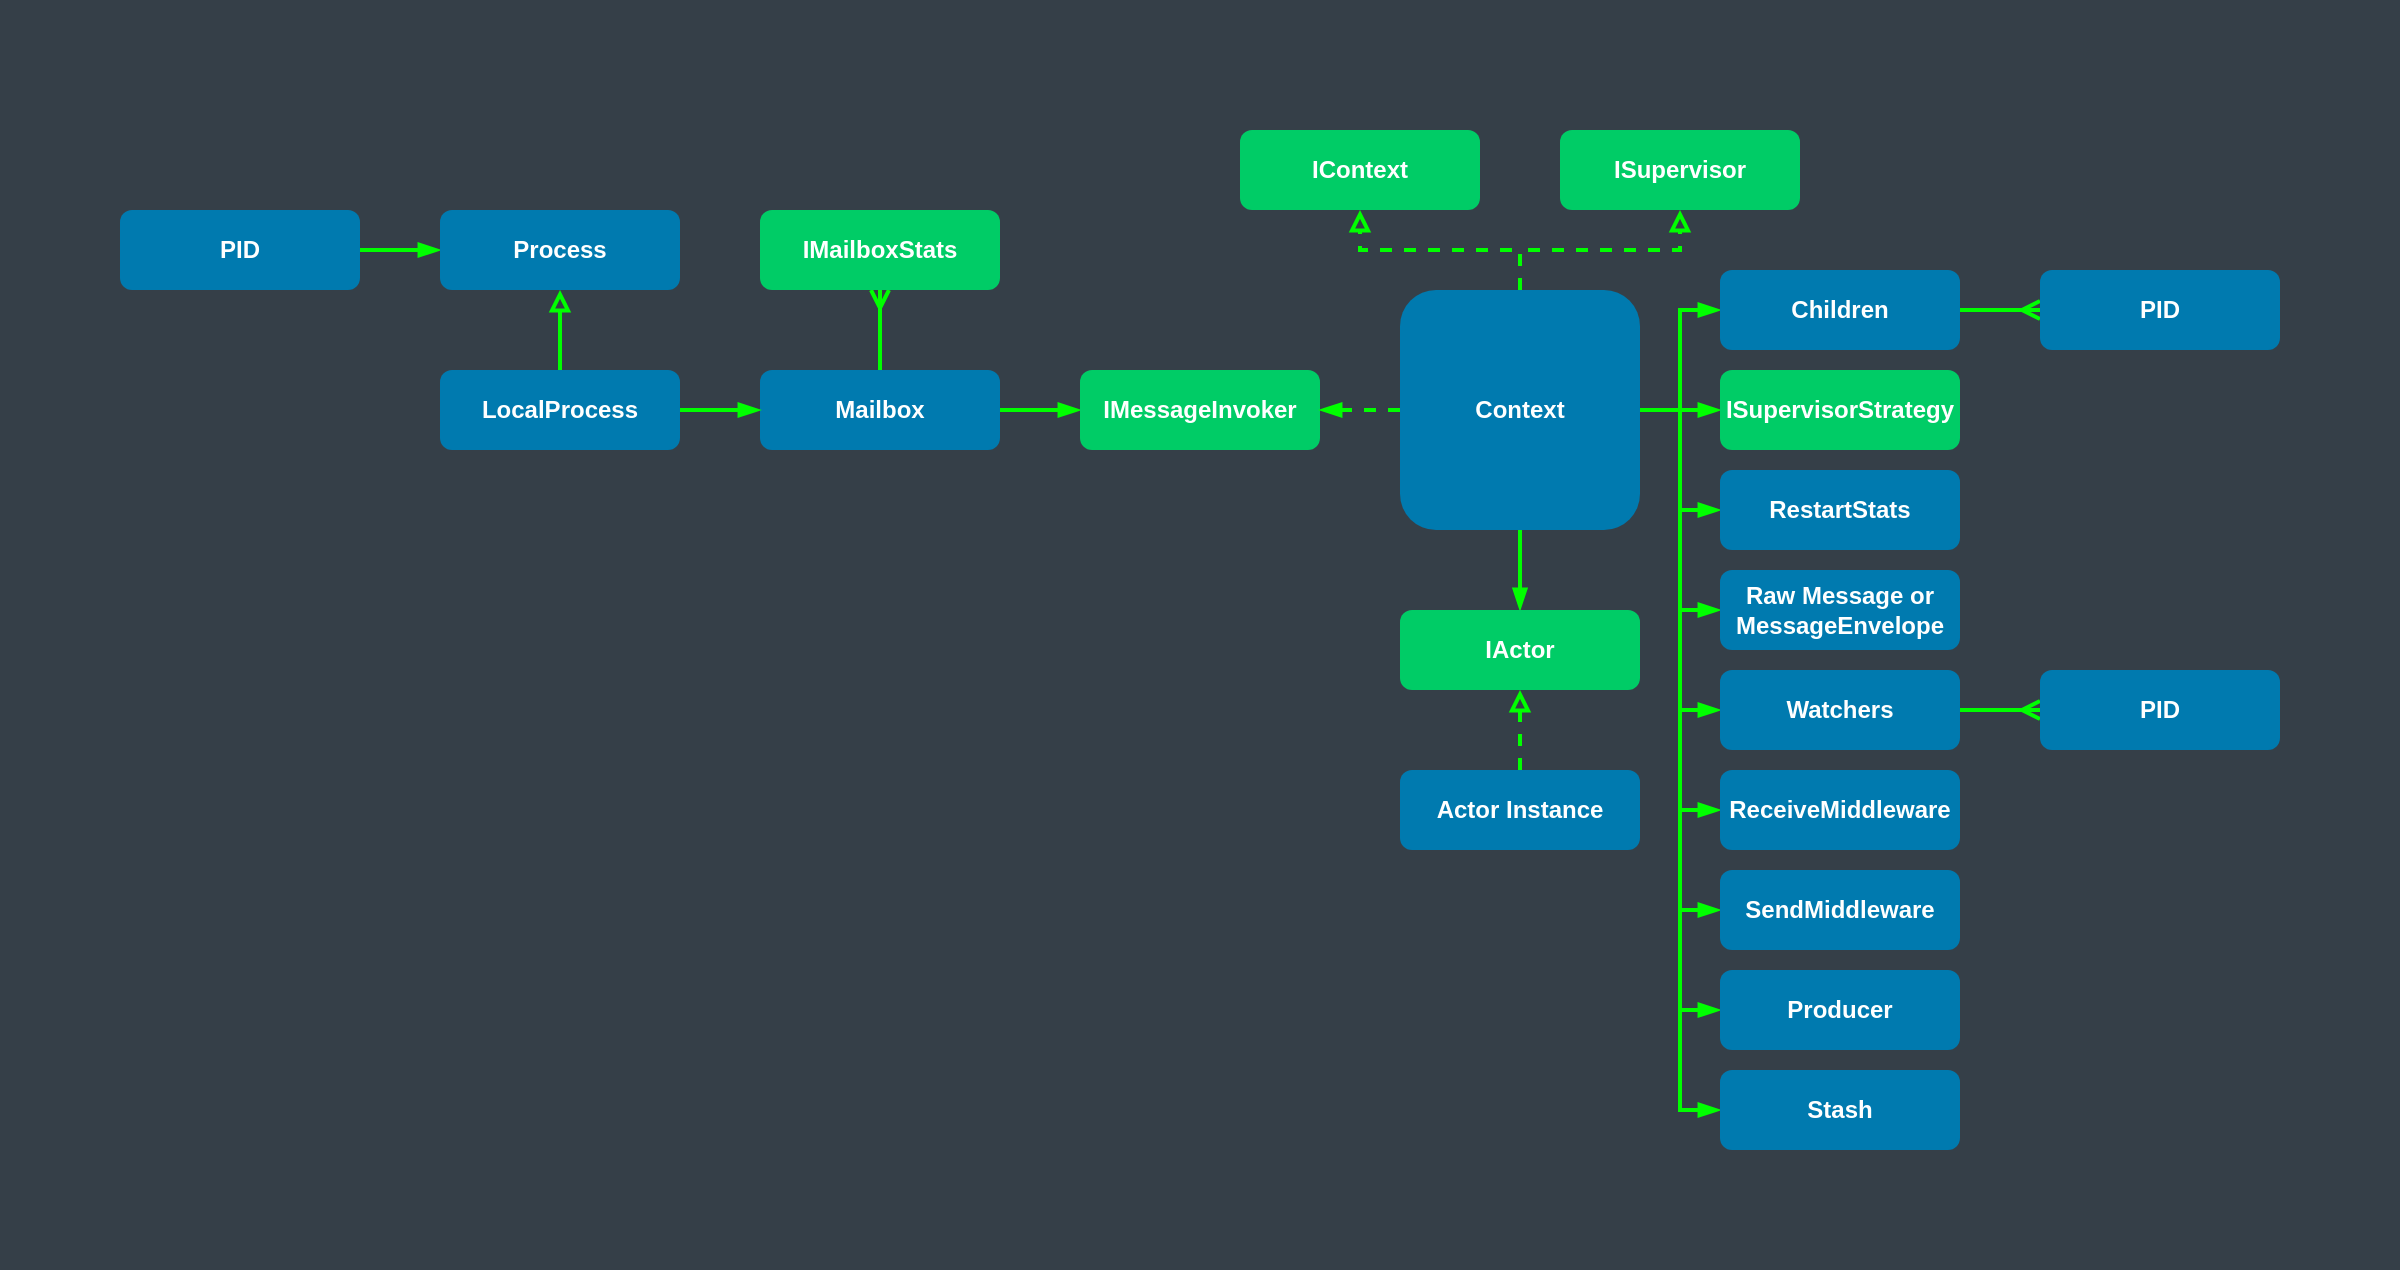 <mxfile version="14.4.3" type="device" pages="2"><diagram name="Page-1" id="0"><mxGraphModel dx="1346" dy="725" grid="1" gridSize="10" guides="1" tooltips="1" connect="1" arrows="1" fold="1" page="0" pageScale="1" pageWidth="826" pageHeight="1169" background="#ffffff" math="0" shadow="0"><root><mxCell id="0"/><mxCell id="1" parent="0"/><mxCell id="uPy5qjvzVMVeFC4o1i5V-62" value="" style="rounded=0;whiteSpace=wrap;html=1;fontColor=#FFFFFF;strokeColor=none;fillColor=#353F48;" parent="1" vertex="1"><mxGeometry x="-220" y="95" width="1200" height="635" as="geometry"/></mxCell><mxCell id="5" style="edgeStyle=none;rounded=0;comic=0;html=1;exitX=0.5;exitY=1;entryX=0.5;entryY=0;jettySize=auto;orthogonalLoop=1;fontFamily=Helvetica;strokeWidth=2;strokeColor=#00FF00;endArrow=blockThin;endFill=1;" parent="1" source="4" target="40" edge="1"><mxGeometry relative="1" as="geometry"><mxPoint x="540.294" y="399.765" as="targetPoint"/></mxGeometry></mxCell><mxCell id="14" style="rounded=0;comic=0;html=1;exitX=1;exitY=0.5;entryX=0;entryY=0.5;jettySize=auto;orthogonalLoop=1;fontFamily=Helvetica;elbow=vertical;edgeStyle=orthogonalEdgeStyle;strokeWidth=2;strokeColor=#00FF00;endArrow=blockThin;endFill=1;" parent="1" source="4" target="13" edge="1"><mxGeometry relative="1" as="geometry"/></mxCell><mxCell id="16" style="rounded=0;comic=0;html=1;exitX=1;exitY=0.5;entryX=0;entryY=0.5;jettySize=auto;orthogonalLoop=1;fontFamily=Helvetica;elbow=vertical;edgeStyle=orthogonalEdgeStyle;strokeWidth=2;strokeColor=#00FF00;endArrow=blockThin;endFill=1;" parent="1" source="4" target="15" edge="1"><mxGeometry relative="1" as="geometry"/></mxCell><mxCell id="18" style="rounded=0;comic=0;html=1;entryX=0;entryY=0.5;jettySize=auto;orthogonalLoop=1;fontFamily=Helvetica;elbow=vertical;edgeStyle=orthogonalEdgeStyle;strokeWidth=2;strokeColor=#00FF00;endArrow=blockThin;endFill=1;" parent="1" source="4" target="17" edge="1"><mxGeometry relative="1" as="geometry"/></mxCell><mxCell id="22" style="rounded=0;comic=0;html=1;entryX=0;entryY=0.5;jettySize=auto;orthogonalLoop=1;fontFamily=Helvetica;elbow=vertical;edgeStyle=orthogonalEdgeStyle;strokeWidth=2;strokeColor=#00FF00;endArrow=blockThin;endFill=1;" parent="1" source="4" target="19" edge="1"><mxGeometry relative="1" as="geometry"/></mxCell><mxCell id="24" style="rounded=0;comic=0;html=1;exitX=1;exitY=0.5;entryX=0;entryY=0.5;jettySize=auto;orthogonalLoop=1;fontFamily=Helvetica;elbow=vertical;edgeStyle=orthogonalEdgeStyle;strokeWidth=2;strokeColor=#00FF00;endArrow=blockThin;endFill=1;" parent="1" source="4" target="23" edge="1"><mxGeometry relative="1" as="geometry"/></mxCell><mxCell id="27" style="rounded=0;comic=0;html=1;exitX=1;exitY=0.5;entryX=0;entryY=0.5;jettySize=auto;orthogonalLoop=1;fontFamily=Helvetica;elbow=vertical;edgeStyle=orthogonalEdgeStyle;strokeWidth=2;strokeColor=#00FF00;endArrow=blockThin;endFill=1;" parent="1" source="4" target="25" edge="1"><mxGeometry relative="1" as="geometry"/></mxCell><mxCell id="28" style="rounded=0;comic=0;html=1;exitX=1;exitY=0.5;entryX=0;entryY=0.5;jettySize=auto;orthogonalLoop=1;fontFamily=Helvetica;elbow=vertical;edgeStyle=orthogonalEdgeStyle;strokeWidth=2;strokeColor=#00FF00;endArrow=blockThin;endFill=1;" parent="1" source="4" target="26" edge="1"><mxGeometry relative="1" as="geometry"/></mxCell><mxCell id="30" style="rounded=0;comic=0;html=1;exitX=1;exitY=0.5;entryX=0;entryY=0.5;jettySize=auto;orthogonalLoop=1;fontFamily=Helvetica;elbow=vertical;edgeStyle=orthogonalEdgeStyle;strokeWidth=2;strokeColor=#00FF00;endArrow=blockThin;endFill=1;" parent="1" source="4" target="29" edge="1"><mxGeometry relative="1" as="geometry"/></mxCell><mxCell id="48" style="edgeStyle=orthogonalEdgeStyle;rounded=0;comic=0;html=1;exitX=1;exitY=0.5;entryX=0;entryY=0.5;jettySize=auto;orthogonalLoop=1;fontFamily=Helvetica;strokeWidth=2;strokeColor=#00FF00;endArrow=blockThin;endFill=1;" parent="1" source="4" target="47" edge="1"><mxGeometry relative="1" as="geometry"/></mxCell><mxCell id="50" style="edgeStyle=orthogonalEdgeStyle;rounded=0;comic=0;html=1;exitX=0.5;exitY=0;entryX=0.5;entryY=1;jettySize=auto;orthogonalLoop=1;fontFamily=Helvetica;dashed=1;strokeWidth=2;endArrow=block;endFill=0;strokeColor=#00FF00;" parent="1" source="4" target="49" edge="1"><mxGeometry relative="1" as="geometry"/></mxCell><mxCell id="4" value="Context" style="rounded=1;whiteSpace=wrap;html=1;shadow=0;comic=0;fontFamily=Helvetica;strokeWidth=2;strokeColor=none;fillColor=#007AAF;fontColor=#FFFFFF;fontStyle=1" parent="1" vertex="1"><mxGeometry x="480" y="240" width="120" height="120" as="geometry"/></mxCell><mxCell id="7" style="edgeStyle=none;rounded=0;comic=0;html=1;exitX=1;exitY=0.5;entryX=0;entryY=0.5;jettySize=auto;orthogonalLoop=1;fontFamily=Helvetica;strokeWidth=2;strokeColor=#00FF00;endArrow=blockThin;endFill=1;" parent="1" source="6" target="42" edge="1"><mxGeometry relative="1" as="geometry"><mxPoint x="300.294" y="299.765" as="targetPoint"/></mxGeometry></mxCell><mxCell id="52" value="" style="edgeStyle=orthogonalEdgeStyle;rounded=0;comic=0;html=1;exitX=0.5;exitY=0;entryX=0.5;entryY=1;jettySize=auto;orthogonalLoop=1;fontFamily=Helvetica;endArrow=ERmany;endFill=0;strokeWidth=2;strokeColor=#00FF00;" parent="1" source="6" target="51" edge="1"><mxGeometry relative="1" as="geometry"/></mxCell><mxCell id="6" value="Mailbox" style="rounded=1;whiteSpace=wrap;html=1;shadow=0;comic=0;fontFamily=Helvetica;strokeWidth=2;strokeColor=none;fillColor=#007AAF;fontColor=#FFFFFF;fontStyle=1" parent="1" vertex="1"><mxGeometry x="160" y="280" width="120" height="40" as="geometry"/></mxCell><mxCell id="12" style="edgeStyle=none;rounded=0;comic=0;html=1;exitX=1;exitY=0.5;entryX=0;entryY=0.5;jettySize=auto;orthogonalLoop=1;fontFamily=Helvetica;strokeWidth=2;strokeColor=#00FF00;endArrow=blockThin;endFill=1;" parent="1" source="8" target="6" edge="1"><mxGeometry relative="1" as="geometry"/></mxCell><mxCell id="62" style="edgeStyle=orthogonalEdgeStyle;rounded=0;comic=0;html=1;exitX=0.5;exitY=0;entryX=0.5;entryY=1;endArrow=block;endFill=0;jettySize=auto;orthogonalLoop=1;strokeWidth=2;fontFamily=Helvetica;strokeColor=#00FF00;" parent="1" source="8" target="61" edge="1"><mxGeometry relative="1" as="geometry"/></mxCell><mxCell id="8" value="LocalProcess" style="rounded=1;whiteSpace=wrap;html=1;shadow=0;comic=0;fontFamily=Helvetica;strokeWidth=2;strokeColor=none;fillColor=#007AAF;fontColor=#FFFFFF;fontStyle=1" parent="1" vertex="1"><mxGeometry y="280" width="120" height="40" as="geometry"/></mxCell><mxCell id="31" style="edgeStyle=orthogonalEdgeStyle;rounded=0;comic=0;html=1;exitX=1;exitY=0.5;entryX=0;entryY=0.5;jettySize=auto;orthogonalLoop=1;fontFamily=Helvetica;strokeWidth=2;strokeColor=#00FF00;endArrow=blockThin;endFill=1;" parent="1" source="10" target="61" edge="1"><mxGeometry relative="1" as="geometry"><Array as="points"/></mxGeometry></mxCell><mxCell id="10" value="PID" style="rounded=1;whiteSpace=wrap;html=1;shadow=0;comic=0;fontFamily=Helvetica;strokeWidth=2;strokeColor=none;fillColor=#007AAF;fontColor=#FFFFFF;fontStyle=1" parent="1" vertex="1"><mxGeometry x="-160" y="200" width="120" height="40" as="geometry"/></mxCell><mxCell id="57" style="edgeStyle=orthogonalEdgeStyle;rounded=0;comic=0;html=1;exitX=1;exitY=0.5;entryX=0;entryY=0.5;endArrow=ERmany;endFill=0;jettySize=auto;orthogonalLoop=1;fontFamily=Helvetica;strokeWidth=2;strokeColor=#00FF00;" parent="1" source="13" target="56" edge="1"><mxGeometry relative="1" as="geometry"/></mxCell><mxCell id="13" value="Children" style="rounded=1;whiteSpace=wrap;html=1;shadow=0;comic=0;fontFamily=Helvetica;strokeWidth=2;strokeColor=none;fillColor=#007AAF;fontColor=#FFFFFF;fontStyle=1" parent="1" vertex="1"><mxGeometry x="640" y="230" width="120" height="40" as="geometry"/></mxCell><mxCell id="15" value="ISupervisorStrategy" style="rounded=1;whiteSpace=wrap;html=1;shadow=0;comic=0;fontFamily=Helvetica;strokeWidth=2;strokeColor=none;fillColor=#00CC66;fontStyle=1;fontColor=#FFFFFF;" parent="1" vertex="1"><mxGeometry x="640" y="280" width="120" height="40" as="geometry"/></mxCell><mxCell id="17" value="RestartStats" style="rounded=1;whiteSpace=wrap;html=1;shadow=0;comic=0;fontFamily=Helvetica;strokeWidth=2;strokeColor=none;fillColor=#007AAF;fontColor=#FFFFFF;fontStyle=1" parent="1" vertex="1"><mxGeometry x="640" y="330" width="120" height="40" as="geometry"/></mxCell><mxCell id="19" value="Raw Message or MessageEnvelope" style="rounded=1;whiteSpace=wrap;html=1;shadow=0;comic=0;fontFamily=Helvetica;strokeWidth=2;strokeColor=none;fillColor=#007AAF;fontColor=#FFFFFF;fontStyle=1" parent="1" vertex="1"><mxGeometry x="640" y="380" width="120" height="40" as="geometry"/></mxCell><mxCell id="59" style="edgeStyle=orthogonalEdgeStyle;rounded=0;comic=0;html=1;exitX=1;exitY=0.5;entryX=0;entryY=0.5;endArrow=ERmany;endFill=0;jettySize=auto;orthogonalLoop=1;fontFamily=Helvetica;strokeWidth=2;strokeColor=#00FF00;" parent="1" source="23" target="58" edge="1"><mxGeometry relative="1" as="geometry"/></mxCell><mxCell id="23" value="Watchers" style="rounded=1;whiteSpace=wrap;html=1;shadow=0;comic=0;fontFamily=Helvetica;strokeWidth=2;strokeColor=none;fillColor=#007AAF;fontColor=#FFFFFF;fontStyle=1" parent="1" vertex="1"><mxGeometry x="640" y="430" width="120" height="40" as="geometry"/></mxCell><mxCell id="25" value="ReceiveMiddleware" style="rounded=1;whiteSpace=wrap;html=1;shadow=0;comic=0;fontFamily=Helvetica;strokeWidth=2;strokeColor=none;fillColor=#007AAF;fontColor=#FFFFFF;fontStyle=1" parent="1" vertex="1"><mxGeometry x="640" y="480" width="120" height="40" as="geometry"/></mxCell><mxCell id="26" value="SendMiddleware" style="rounded=1;whiteSpace=wrap;html=1;shadow=0;comic=0;fontFamily=Helvetica;strokeWidth=2;strokeColor=none;fillColor=#007AAF;fontColor=#FFFFFF;fontStyle=1" parent="1" vertex="1"><mxGeometry x="640" y="530" width="120" height="40" as="geometry"/></mxCell><mxCell id="29" value="Producer" style="rounded=1;whiteSpace=wrap;html=1;shadow=0;comic=0;fontFamily=Helvetica;strokeWidth=2;strokeColor=none;fillColor=#007AAF;fontColor=#FFFFFF;fontStyle=1" parent="1" vertex="1"><mxGeometry x="640" y="580" width="120" height="40" as="geometry"/></mxCell><mxCell id="40" value="IActor" style="rounded=1;whiteSpace=wrap;html=1;shadow=0;comic=0;fontFamily=Helvetica;strokeWidth=2;strokeColor=none;fillColor=#00CC66;fontStyle=1;fontColor=#FFFFFF;" parent="1" vertex="1"><mxGeometry x="480" y="400" width="120" height="40" as="geometry"/></mxCell><mxCell id="42" value="IMessageInvoker" style="rounded=1;whiteSpace=wrap;html=1;shadow=0;comic=0;fontFamily=Helvetica;strokeWidth=2;strokeColor=none;fillColor=#00CC66;fontStyle=1;fontColor=#FFFFFF;" parent="1" vertex="1"><mxGeometry x="320" y="280" width="120" height="40" as="geometry"/></mxCell><mxCell id="44" value="ISupervisor" style="rounded=1;whiteSpace=wrap;html=1;shadow=0;comic=0;fontFamily=Helvetica;strokeWidth=2;strokeColor=none;fillColor=#00CC66;fontStyle=1;fontColor=#FFFFFF;" parent="1" vertex="1"><mxGeometry x="560" y="160" width="120" height="40" as="geometry"/></mxCell><mxCell id="47" value="Stash" style="rounded=1;whiteSpace=wrap;html=1;shadow=0;comic=0;fontFamily=Helvetica;strokeWidth=2;strokeColor=none;fillColor=#007AAF;fontColor=#FFFFFF;fontStyle=1" parent="1" vertex="1"><mxGeometry x="640" y="630" width="120" height="40" as="geometry"/></mxCell><mxCell id="49" value="IContext" style="rounded=1;whiteSpace=wrap;html=1;shadow=0;comic=0;fontFamily=Helvetica;strokeWidth=2;strokeColor=none;fillColor=#00CC66;fontStyle=1;fontColor=#FFFFFF;" parent="1" vertex="1"><mxGeometry x="400" y="160" width="120" height="40" as="geometry"/></mxCell><mxCell id="43" style="rounded=0;comic=0;html=1;exitX=0;exitY=0.5;entryX=1;entryY=0.5;dashed=1;jettySize=auto;orthogonalLoop=1;fontFamily=Helvetica;strokeWidth=2;edgeStyle=orthogonalEdgeStyle;strokeColor=#00FF00;endArrow=blockThin;endFill=1;" parent="1" source="4" target="42" edge="1"><mxGeometry relative="1" as="geometry"/></mxCell><mxCell id="45" style="edgeStyle=orthogonalEdgeStyle;rounded=0;comic=0;html=1;exitX=0.5;exitY=0;entryX=0.5;entryY=1;dashed=1;jettySize=auto;orthogonalLoop=1;fontFamily=Helvetica;strokeWidth=2;endArrow=block;endFill=0;strokeColor=#00FF00;" parent="1" source="4" target="44" edge="1"><mxGeometry relative="1" as="geometry"/></mxCell><mxCell id="51" value="IMailboxStats" style="rounded=1;whiteSpace=wrap;html=1;shadow=0;comic=0;fontFamily=Helvetica;strokeWidth=2;strokeColor=none;fillColor=#00CC66;fontStyle=1;fontColor=#FFFFFF;" parent="1" vertex="1"><mxGeometry x="160" y="200" width="120" height="40" as="geometry"/></mxCell><mxCell id="55" style="edgeStyle=orthogonalEdgeStyle;rounded=0;comic=0;html=1;exitX=0.5;exitY=0;entryX=0.5;entryY=1;endArrow=block;endFill=0;jettySize=auto;orthogonalLoop=1;fontFamily=Helvetica;dashed=1;strokeWidth=2;strokeColor=#00FF00;" parent="1" source="53" target="40" edge="1"><mxGeometry relative="1" as="geometry"/></mxCell><mxCell id="53" value="Actor Instance" style="rounded=1;whiteSpace=wrap;html=1;shadow=0;comic=0;fontFamily=Helvetica;strokeWidth=2;strokeColor=none;fillColor=#007AAF;fontColor=#FFFFFF;fontStyle=1" parent="1" vertex="1"><mxGeometry x="480" y="480" width="120" height="40" as="geometry"/></mxCell><mxCell id="56" value="PID" style="rounded=1;whiteSpace=wrap;html=1;shadow=0;comic=0;fontFamily=Helvetica;strokeWidth=2;strokeColor=none;fillColor=#007AAF;fontColor=#FFFFFF;fontStyle=1" parent="1" vertex="1"><mxGeometry x="800" y="230" width="120" height="40" as="geometry"/></mxCell><mxCell id="58" value="PID" style="rounded=1;whiteSpace=wrap;html=1;shadow=0;comic=0;fontFamily=Helvetica;strokeWidth=2;strokeColor=none;fillColor=#007AAF;fontColor=#FFFFFF;fontStyle=1" parent="1" vertex="1"><mxGeometry x="800" y="430" width="120" height="40" as="geometry"/></mxCell><mxCell id="61" value="Process" style="rounded=1;whiteSpace=wrap;html=1;shadow=0;comic=0;fontFamily=Helvetica;strokeWidth=2;strokeColor=none;fillColor=#007AAF;fontColor=#FFFFFF;fontStyle=1" parent="1" vertex="1"><mxGeometry y="200" width="120" height="40" as="geometry"/></mxCell></root></mxGraphModel></diagram><diagram id="yi6ODK5EVap0LMbEklbc" name="Sida-2"><mxGraphModel dx="2637" dy="1121" grid="1" gridSize="10" guides="1" tooltips="1" connect="1" arrows="1" fold="1" page="1" pageScale="1" pageWidth="827" pageHeight="1169" math="0" shadow="0"><root><mxCell id="3i8gHv2nJrjH2gEb-IDP-0"/><mxCell id="3i8gHv2nJrjH2gEb-IDP-1" parent="3i8gHv2nJrjH2gEb-IDP-0"/><mxCell id="3i8gHv2nJrjH2gEb-IDP-2" value="" style="rounded=0;whiteSpace=wrap;html=1;fontColor=#FFFFFF;strokeColor=none;fillColor=#353F48;" vertex="1" parent="3i8gHv2nJrjH2gEb-IDP-1"><mxGeometry x="-90" y="20" width="720" height="620" as="geometry"/></mxCell><mxCell id="3i8gHv2nJrjH2gEb-IDP-3" style="edgeStyle=orthogonalEdgeStyle;rounded=1;orthogonalLoop=1;jettySize=auto;html=1;exitX=1;exitY=0.5;exitDx=0;exitDy=0;entryX=0;entryY=0.5;entryDx=0;entryDy=0;endArrow=blockThin;endFill=1;strokeWidth=4;strokeColor=#00FC3F;" edge="1" parent="3i8gHv2nJrjH2gEb-IDP-1" source="3i8gHv2nJrjH2gEb-IDP-7" target="3i8gHv2nJrjH2gEb-IDP-5"><mxGeometry relative="1" as="geometry"><mxPoint x="200" y="180" as="sourcePoint"/></mxGeometry></mxCell><mxCell id="3i8gHv2nJrjH2gEb-IDP-4" style="edgeStyle=orthogonalEdgeStyle;rounded=1;orthogonalLoop=1;jettySize=auto;html=1;exitX=1;exitY=0.5;exitDx=0;exitDy=0;entryX=0;entryY=0.5;entryDx=0;entryDy=0;endArrow=blockThin;endFill=1;strokeWidth=4;strokeColor=#00FC3F;" edge="1" parent="3i8gHv2nJrjH2gEb-IDP-1" source="3i8gHv2nJrjH2gEb-IDP-5" target="3i8gHv2nJrjH2gEb-IDP-6"><mxGeometry relative="1" as="geometry"/></mxCell><mxCell id="3i8gHv2nJrjH2gEb-IDP-5" value="a PID" style="rounded=1;whiteSpace=wrap;html=1;strokeColor=none;fontStyle=1;fontColor=#FFFFFF;fillColor=#00ADF8;arcSize=10;" vertex="1" parent="3i8gHv2nJrjH2gEb-IDP-1"><mxGeometry x="280" y="160" width="80" height="40" as="geometry"/></mxCell><mxCell id="3i8gHv2nJrjH2gEb-IDP-6" value="An Actor" style="rounded=1;whiteSpace=wrap;html=1;fontStyle=1;strokeColor=none;fontColor=#FFFFFF;fillColor=#007AAF;arcSize=8;" vertex="1" parent="3i8gHv2nJrjH2gEb-IDP-1"><mxGeometry x="440" y="150" width="120" height="60" as="geometry"/></mxCell><mxCell id="3i8gHv2nJrjH2gEb-IDP-7" value="An Actor" style="rounded=1;whiteSpace=wrap;html=1;fontStyle=1;strokeColor=none;fontColor=#FFFFFF;fillColor=#007AAF;arcSize=8;" vertex="1" parent="3i8gHv2nJrjH2gEb-IDP-1"><mxGeometry x="80" y="150" width="120" height="60" as="geometry"/></mxCell><mxCell id="3i8gHv2nJrjH2gEb-IDP-8" value="" style="group;fontColor=#FFFFFF;" vertex="1" connectable="0" parent="3i8gHv2nJrjH2gEb-IDP-1"><mxGeometry x="260" y="260" width="330" height="40" as="geometry"/></mxCell><mxCell id="3i8gHv2nJrjH2gEb-IDP-9" value="A Queue" style="rounded=0;whiteSpace=wrap;html=1;fontFamily=Helvetica;fontSize=12;align=center;strokeWidth=3;fillColor=#C34423;strokeColor=none;fontColor=#FFFFFF;fontStyle=1" vertex="1" parent="3i8gHv2nJrjH2gEb-IDP-8"><mxGeometry x="13.378" width="303.243" height="40" as="geometry"/></mxCell><mxCell id="3i8gHv2nJrjH2gEb-IDP-10" value="" style="ellipse;whiteSpace=wrap;html=1;fontFamily=Helvetica;fontSize=12;fontColor=#4D4D4D;align=center;strokeWidth=3;fillColor=#FF7A49;strokeColor=none;" vertex="1" parent="3i8gHv2nJrjH2gEb-IDP-8"><mxGeometry x="303.243" width="26.757" height="40" as="geometry"/></mxCell><mxCell id="3i8gHv2nJrjH2gEb-IDP-11" value="" style="ellipse;whiteSpace=wrap;html=1;fontFamily=Helvetica;fontSize=12;fontColor=#4D4D4D;align=center;strokeWidth=3;strokeColor=none;fillColor=#C34423;" vertex="1" parent="3i8gHv2nJrjH2gEb-IDP-8"><mxGeometry width="26.757" height="40" as="geometry"/></mxCell><mxCell id="3i8gHv2nJrjH2gEb-IDP-12" value="" style="group" vertex="1" connectable="0" parent="3i8gHv2nJrjH2gEb-IDP-1"><mxGeometry x="150" y="240" width="90" height="50" as="geometry"/></mxCell><mxCell id="3i8gHv2nJrjH2gEb-IDP-13" value="" style="html=1;verticalLabelPosition=bottom;align=center;labelBackgroundColor=#ffffff;verticalAlign=top;strokeWidth=2;shadow=0;dashed=0;shape=mxgraph.ios7.icons.cloud;strokeColor=none;" vertex="1" parent="3i8gHv2nJrjH2gEb-IDP-12"><mxGeometry width="90" height="50" as="geometry"/></mxCell><mxCell id="3i8gHv2nJrjH2gEb-IDP-14" value="&lt;font color=&quot;#4d4d4d&quot;&gt;a cloud&lt;/font&gt;" style="text;html=1;strokeColor=none;fillColor=none;align=center;verticalAlign=middle;whiteSpace=wrap;rounded=0;fontColor=#333333;fontStyle=1" vertex="1" parent="3i8gHv2nJrjH2gEb-IDP-12"><mxGeometry y="25" width="90" height="20" as="geometry"/></mxCell><mxCell id="3i8gHv2nJrjH2gEb-IDP-15" value="A Message" style="rounded=1;whiteSpace=wrap;html=1;fontStyle=1;arcSize=10;strokeColor=#E6E6E6;strokeWidth=3;fontColor=#4D4D4D;" vertex="1" parent="3i8gHv2nJrjH2gEb-IDP-1"><mxGeometry x="155" y="300" width="80" height="40" as="geometry"/></mxCell><mxCell id="3i8gHv2nJrjH2gEb-IDP-16" value="An arrow" style="text;html=1;strokeColor=none;fillColor=none;align=center;verticalAlign=middle;whiteSpace=wrap;rounded=0;fontColor=#FFFFFF;fontStyle=1" vertex="1" parent="3i8gHv2nJrjH2gEb-IDP-1"><mxGeometry x="200" y="190" width="80" height="20" as="geometry"/></mxCell><mxCell id="3i8gHv2nJrjH2gEb-IDP-17" value="The background" style="text;html=1;strokeColor=none;fillColor=none;align=center;verticalAlign=middle;whiteSpace=wrap;rounded=0;fontColor=#FFFFFF;fontStyle=1" vertex="1" parent="3i8gHv2nJrjH2gEb-IDP-1"><mxGeometry y="30" width="130" height="20" as="geometry"/></mxCell><mxCell id="3i8gHv2nJrjH2gEb-IDP-18" style="rounded=1;sketch=0;jumpStyle=none;orthogonalLoop=1;jettySize=auto;html=1;shadow=0;endArrow=blockThin;endFill=1;strokeColor=#00FC3F;strokeWidth=4;fontColor=#FFFFFF;" edge="1" parent="3i8gHv2nJrjH2gEb-IDP-1" source="3i8gHv2nJrjH2gEb-IDP-19" target="3i8gHv2nJrjH2gEb-IDP-20"><mxGeometry relative="1" as="geometry"/></mxCell><mxCell id="3i8gHv2nJrjH2gEb-IDP-19" value="Actor" style="ellipse;whiteSpace=wrap;html=1;aspect=fixed;strokeWidth=3;fontColor=#FFFFFF;fontStyle=1;strokeColor=none;fillColor=#007AAF;" vertex="1" parent="3i8gHv2nJrjH2gEb-IDP-1"><mxGeometry x="270" y="400" width="60" height="60" as="geometry"/></mxCell><mxCell id="3i8gHv2nJrjH2gEb-IDP-20" value="Actor" style="ellipse;whiteSpace=wrap;html=1;aspect=fixed;strokeWidth=3;fontColor=#FFFFFF;fontStyle=1;strokeColor=none;fillColor=#007AAF;" vertex="1" parent="3i8gHv2nJrjH2gEb-IDP-1"><mxGeometry x="180" y="490" width="60" height="60" as="geometry"/></mxCell><mxCell id="3i8gHv2nJrjH2gEb-IDP-21" value="A tree of actors" style="text;html=1;strokeColor=none;fillColor=none;align=center;verticalAlign=middle;whiteSpace=wrap;rounded=0;fontColor=#FFFFFF;fontStyle=1" vertex="1" parent="3i8gHv2nJrjH2gEb-IDP-1"><mxGeometry x="110" y="440" width="100" height="20" as="geometry"/></mxCell><mxCell id="3i8gHv2nJrjH2gEb-IDP-22" value="A Comment" style="shape=callout;whiteSpace=wrap;html=1;perimeter=calloutPerimeter;strokeColor=#d6b656;strokeWidth=3;fillColor=#fff2cc;size=20;position=0;base=30;position2=0;fontStyle=1;fontColor=#4D4D4D;" vertex="1" parent="3i8gHv2nJrjH2gEb-IDP-1"><mxGeometry x="414" y="370" width="120" height="80" as="geometry"/></mxCell><mxCell id="3i8gHv2nJrjH2gEb-IDP-23" value="A Note" style="shape=note;strokeWidth=3;fontSize=12;size=20;whiteSpace=wrap;html=1;fillColor=#fff2cc;strokeColor=#d6b656;fontStyle=1;fontColor=#4D4D4D;" vertex="1" parent="3i8gHv2nJrjH2gEb-IDP-1"><mxGeometry x="414" y="490" width="116" height="80" as="geometry"/></mxCell><mxCell id="3i8gHv2nJrjH2gEb-IDP-24" value="ABC" style="rounded=1;whiteSpace=wrap;html=1;fontStyle=1;strokeColor=none;fontColor=#FFFFFF;arcSize=0;fillColor=#FFBF34;" vertex="1" parent="3i8gHv2nJrjH2gEb-IDP-1"><mxGeometry x="140" y="584.5" width="40" height="40" as="geometry"/></mxCell><mxCell id="3i8gHv2nJrjH2gEb-IDP-25" value="ABC" style="rounded=1;whiteSpace=wrap;html=1;fontStyle=1;strokeColor=none;fontColor=#FFFFFF;arcSize=0;fillColor=#00CC66;" vertex="1" parent="3i8gHv2nJrjH2gEb-IDP-1"><mxGeometry x="100" y="584.5" width="40" height="40" as="geometry"/></mxCell><mxCell id="3i8gHv2nJrjH2gEb-IDP-26" value="ABC" style="rounded=1;whiteSpace=wrap;html=1;fontStyle=1;strokeColor=none;fontColor=#FFFFFF;arcSize=0;fillColor=#C34423;" vertex="1" parent="3i8gHv2nJrjH2gEb-IDP-1"><mxGeometry x="180" y="584.5" width="40" height="40" as="geometry"/></mxCell><mxCell id="3i8gHv2nJrjH2gEb-IDP-27" value="ABC" style="rounded=1;whiteSpace=wrap;html=1;fontStyle=1;strokeColor=none;fontColor=#FFFFFF;fillColor=#007AAF;arcSize=0;" vertex="1" parent="3i8gHv2nJrjH2gEb-IDP-1"><mxGeometry x="20" y="584.5" width="40" height="40" as="geometry"/></mxCell><mxCell id="3i8gHv2nJrjH2gEb-IDP-28" value="ABC" style="rounded=1;whiteSpace=wrap;html=1;fontStyle=1;arcSize=0;strokeColor=#E6E6E6;strokeWidth=3;fontColor=#4D4D4D;" vertex="1" parent="3i8gHv2nJrjH2gEb-IDP-1"><mxGeometry x="-20" y="585" width="40" height="40" as="geometry"/></mxCell><mxCell id="3i8gHv2nJrjH2gEb-IDP-29" value="ABC" style="rounded=1;whiteSpace=wrap;html=1;fontStyle=1;arcSize=0;strokeColor=#d6b656;strokeWidth=3;fillColor=#fff2cc;fontColor=#4D4D4D;" vertex="1" parent="3i8gHv2nJrjH2gEb-IDP-1"><mxGeometry x="-60" y="585" width="40" height="40" as="geometry"/></mxCell><mxCell id="3i8gHv2nJrjH2gEb-IDP-30" value="Some Action" style="rounded=1;whiteSpace=wrap;html=1;fontStyle=1;strokeColor=none;fontColor=#FFFFFF;arcSize=8;fillColor=#00CC66;" vertex="1" parent="3i8gHv2nJrjH2gEb-IDP-1"><mxGeometry x="80" y="70" width="120" height="60" as="geometry"/></mxCell><mxCell id="3i8gHv2nJrjH2gEb-IDP-31" value="ABC" style="rounded=1;whiteSpace=wrap;html=1;strokeColor=none;fontStyle=1;fontColor=#FFFFFF;fillColor=#00ADF8;arcSize=0;" vertex="1" parent="3i8gHv2nJrjH2gEb-IDP-1"><mxGeometry x="60" y="584.5" width="40" height="40" as="geometry"/></mxCell></root></mxGraphModel></diagram></mxfile>